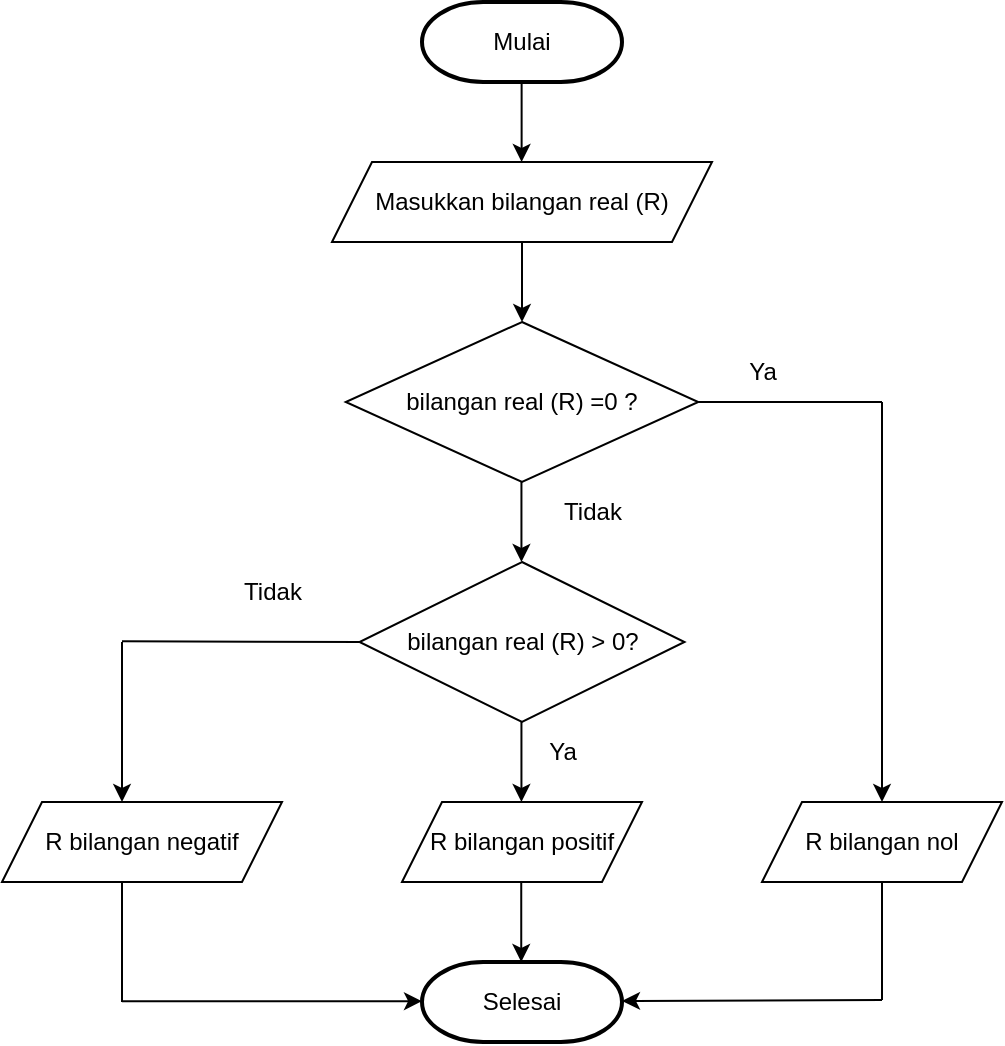 <mxfile version="23.1.0" type="device">
  <diagram id="C5RBs43oDa-KdzZeNtuy" name="Page-1">
    <mxGraphModel dx="1643" dy="920" grid="1" gridSize="10" guides="1" tooltips="1" connect="1" arrows="1" fold="1" page="1" pageScale="1" pageWidth="827" pageHeight="1169" math="0" shadow="0">
      <root>
        <mxCell id="WIyWlLk6GJQsqaUBKTNV-0" />
        <mxCell id="WIyWlLk6GJQsqaUBKTNV-1" parent="WIyWlLk6GJQsqaUBKTNV-0" />
        <mxCell id="EEPXwLYEKX0KxDSWSZvI-0" value="Mulai" style="strokeWidth=2;html=1;shape=mxgraph.flowchart.terminator;whiteSpace=wrap;" vertex="1" parent="WIyWlLk6GJQsqaUBKTNV-1">
          <mxGeometry x="350" y="120" width="100" height="40" as="geometry" />
        </mxCell>
        <mxCell id="EEPXwLYEKX0KxDSWSZvI-1" value="Masukkan bilangan real (R)" style="shape=parallelogram;perimeter=parallelogramPerimeter;whiteSpace=wrap;html=1;fixedSize=1;" vertex="1" parent="WIyWlLk6GJQsqaUBKTNV-1">
          <mxGeometry x="305" y="200" width="190" height="40" as="geometry" />
        </mxCell>
        <mxCell id="EEPXwLYEKX0KxDSWSZvI-2" value="bilangan real (R) =0 ?" style="rhombus;whiteSpace=wrap;html=1;" vertex="1" parent="WIyWlLk6GJQsqaUBKTNV-1">
          <mxGeometry x="311.88" y="280" width="176.25" height="80" as="geometry" />
        </mxCell>
        <mxCell id="EEPXwLYEKX0KxDSWSZvI-3" value="R bilangan nol" style="shape=parallelogram;perimeter=parallelogramPerimeter;whiteSpace=wrap;html=1;fixedSize=1;" vertex="1" parent="WIyWlLk6GJQsqaUBKTNV-1">
          <mxGeometry x="520" y="520" width="120" height="40" as="geometry" />
        </mxCell>
        <mxCell id="EEPXwLYEKX0KxDSWSZvI-4" value="bilangan real (R) &amp;gt; 0?" style="rhombus;whiteSpace=wrap;html=1;" vertex="1" parent="WIyWlLk6GJQsqaUBKTNV-1">
          <mxGeometry x="318.75" y="400" width="162.5" height="80" as="geometry" />
        </mxCell>
        <mxCell id="EEPXwLYEKX0KxDSWSZvI-5" value="R bilangan positif" style="shape=parallelogram;perimeter=parallelogramPerimeter;whiteSpace=wrap;html=1;fixedSize=1;" vertex="1" parent="WIyWlLk6GJQsqaUBKTNV-1">
          <mxGeometry x="340" y="520" width="120" height="40" as="geometry" />
        </mxCell>
        <mxCell id="EEPXwLYEKX0KxDSWSZvI-6" value="R bilangan negatif" style="shape=parallelogram;perimeter=parallelogramPerimeter;whiteSpace=wrap;html=1;fixedSize=1;" vertex="1" parent="WIyWlLk6GJQsqaUBKTNV-1">
          <mxGeometry x="140" y="520" width="140" height="40" as="geometry" />
        </mxCell>
        <mxCell id="EEPXwLYEKX0KxDSWSZvI-8" value="Selesai" style="strokeWidth=2;html=1;shape=mxgraph.flowchart.terminator;whiteSpace=wrap;" vertex="1" parent="WIyWlLk6GJQsqaUBKTNV-1">
          <mxGeometry x="350" y="600" width="100" height="40" as="geometry" />
        </mxCell>
        <mxCell id="EEPXwLYEKX0KxDSWSZvI-9" value="" style="endArrow=none;html=1;rounded=0;entryX=1;entryY=0.5;entryDx=0;entryDy=0;" edge="1" parent="WIyWlLk6GJQsqaUBKTNV-1" target="EEPXwLYEKX0KxDSWSZvI-2">
          <mxGeometry width="50" height="50" relative="1" as="geometry">
            <mxPoint x="580" y="320" as="sourcePoint" />
            <mxPoint x="460" y="350" as="targetPoint" />
          </mxGeometry>
        </mxCell>
        <mxCell id="EEPXwLYEKX0KxDSWSZvI-10" value="" style="endArrow=none;html=1;rounded=0;entryX=0.5;entryY=1;entryDx=0;entryDy=0;" edge="1" parent="WIyWlLk6GJQsqaUBKTNV-1" target="EEPXwLYEKX0KxDSWSZvI-3">
          <mxGeometry width="50" height="50" relative="1" as="geometry">
            <mxPoint x="580" y="619" as="sourcePoint" />
            <mxPoint x="450" y="619.41" as="targetPoint" />
          </mxGeometry>
        </mxCell>
        <mxCell id="EEPXwLYEKX0KxDSWSZvI-11" value="" style="endArrow=none;html=1;rounded=0;" edge="1" parent="WIyWlLk6GJQsqaUBKTNV-1">
          <mxGeometry width="50" height="50" relative="1" as="geometry">
            <mxPoint x="200" y="560" as="sourcePoint" />
            <mxPoint x="200" y="620" as="targetPoint" />
          </mxGeometry>
        </mxCell>
        <mxCell id="EEPXwLYEKX0KxDSWSZvI-12" value="" style="endArrow=classic;html=1;rounded=0;exitX=0.5;exitY=1;exitDx=0;exitDy=0;entryX=0.5;entryY=0;entryDx=0;entryDy=0;" edge="1" parent="WIyWlLk6GJQsqaUBKTNV-1" source="EEPXwLYEKX0KxDSWSZvI-1" target="EEPXwLYEKX0KxDSWSZvI-2">
          <mxGeometry width="50" height="50" relative="1" as="geometry">
            <mxPoint x="320" y="480" as="sourcePoint" />
            <mxPoint x="370" y="430" as="targetPoint" />
          </mxGeometry>
        </mxCell>
        <mxCell id="EEPXwLYEKX0KxDSWSZvI-13" value="" style="endArrow=classic;html=1;rounded=0;exitX=0.5;exitY=1;exitDx=0;exitDy=0;entryX=0.5;entryY=0;entryDx=0;entryDy=0;" edge="1" parent="WIyWlLk6GJQsqaUBKTNV-1">
          <mxGeometry width="50" height="50" relative="1" as="geometry">
            <mxPoint x="399.81" y="160" as="sourcePoint" />
            <mxPoint x="399.81" y="200" as="targetPoint" />
          </mxGeometry>
        </mxCell>
        <mxCell id="EEPXwLYEKX0KxDSWSZvI-14" value="" style="endArrow=classic;html=1;rounded=0;exitX=0.5;exitY=1;exitDx=0;exitDy=0;entryX=0.5;entryY=0;entryDx=0;entryDy=0;" edge="1" parent="WIyWlLk6GJQsqaUBKTNV-1">
          <mxGeometry width="50" height="50" relative="1" as="geometry">
            <mxPoint x="399.72" y="360" as="sourcePoint" />
            <mxPoint x="399.72" y="400" as="targetPoint" />
          </mxGeometry>
        </mxCell>
        <mxCell id="EEPXwLYEKX0KxDSWSZvI-15" value="" style="endArrow=classic;html=1;rounded=0;exitX=0.5;exitY=1;exitDx=0;exitDy=0;entryX=0.5;entryY=0;entryDx=0;entryDy=0;" edge="1" parent="WIyWlLk6GJQsqaUBKTNV-1">
          <mxGeometry width="50" height="50" relative="1" as="geometry">
            <mxPoint x="399.72" y="480" as="sourcePoint" />
            <mxPoint x="399.72" y="520" as="targetPoint" />
          </mxGeometry>
        </mxCell>
        <mxCell id="EEPXwLYEKX0KxDSWSZvI-16" value="" style="endArrow=classic;html=1;rounded=0;exitX=0.5;exitY=1;exitDx=0;exitDy=0;" edge="1" parent="WIyWlLk6GJQsqaUBKTNV-1">
          <mxGeometry width="50" height="50" relative="1" as="geometry">
            <mxPoint x="200.0" y="440" as="sourcePoint" />
            <mxPoint x="200" y="520" as="targetPoint" />
          </mxGeometry>
        </mxCell>
        <mxCell id="EEPXwLYEKX0KxDSWSZvI-17" value="" style="endArrow=classic;html=1;rounded=0;entryX=0.5;entryY=0;entryDx=0;entryDy=0;" edge="1" parent="WIyWlLk6GJQsqaUBKTNV-1" target="EEPXwLYEKX0KxDSWSZvI-3">
          <mxGeometry width="50" height="50" relative="1" as="geometry">
            <mxPoint x="580" y="320" as="sourcePoint" />
            <mxPoint x="579.5" y="400" as="targetPoint" />
          </mxGeometry>
        </mxCell>
        <mxCell id="EEPXwLYEKX0KxDSWSZvI-18" value="" style="endArrow=none;html=1;rounded=0;entryX=1;entryY=0.5;entryDx=0;entryDy=0;exitX=0;exitY=0.5;exitDx=0;exitDy=0;" edge="1" parent="WIyWlLk6GJQsqaUBKTNV-1" source="EEPXwLYEKX0KxDSWSZvI-4">
          <mxGeometry width="50" height="50" relative="1" as="geometry">
            <mxPoint x="292" y="439.62" as="sourcePoint" />
            <mxPoint x="200" y="439.62" as="targetPoint" />
          </mxGeometry>
        </mxCell>
        <mxCell id="EEPXwLYEKX0KxDSWSZvI-19" value="" style="endArrow=classic;html=1;rounded=0;exitX=0.5;exitY=1;exitDx=0;exitDy=0;entryX=0.5;entryY=0;entryDx=0;entryDy=0;" edge="1" parent="WIyWlLk6GJQsqaUBKTNV-1">
          <mxGeometry width="50" height="50" relative="1" as="geometry">
            <mxPoint x="399.62" y="560" as="sourcePoint" />
            <mxPoint x="399.62" y="600" as="targetPoint" />
          </mxGeometry>
        </mxCell>
        <mxCell id="EEPXwLYEKX0KxDSWSZvI-20" value="" style="endArrow=classic;html=1;rounded=0;exitX=0.5;exitY=1;exitDx=0;exitDy=0;entryX=0;entryY=0.5;entryDx=0;entryDy=0;entryPerimeter=0;" edge="1" parent="WIyWlLk6GJQsqaUBKTNV-1">
          <mxGeometry width="50" height="50" relative="1" as="geometry">
            <mxPoint x="200.0" y="619.57" as="sourcePoint" />
            <mxPoint x="350" y="619.57" as="targetPoint" />
          </mxGeometry>
        </mxCell>
        <mxCell id="EEPXwLYEKX0KxDSWSZvI-21" value="" style="endArrow=classic;html=1;rounded=0;entryX=0;entryY=0.5;entryDx=0;entryDy=0;entryPerimeter=0;" edge="1" parent="WIyWlLk6GJQsqaUBKTNV-1">
          <mxGeometry width="50" height="50" relative="1" as="geometry">
            <mxPoint x="580" y="619" as="sourcePoint" />
            <mxPoint x="450" y="619.47" as="targetPoint" />
          </mxGeometry>
        </mxCell>
        <mxCell id="EEPXwLYEKX0KxDSWSZvI-22" value="Ya" style="text;html=1;align=center;verticalAlign=middle;resizable=0;points=[];autosize=1;strokeColor=none;fillColor=none;" vertex="1" parent="WIyWlLk6GJQsqaUBKTNV-1">
          <mxGeometry x="500" y="290" width="40" height="30" as="geometry" />
        </mxCell>
        <mxCell id="EEPXwLYEKX0KxDSWSZvI-23" value="Ya" style="text;html=1;align=center;verticalAlign=middle;resizable=0;points=[];autosize=1;strokeColor=none;fillColor=none;" vertex="1" parent="WIyWlLk6GJQsqaUBKTNV-1">
          <mxGeometry x="400" y="480" width="40" height="30" as="geometry" />
        </mxCell>
        <mxCell id="EEPXwLYEKX0KxDSWSZvI-24" value="Tidak" style="text;html=1;align=center;verticalAlign=middle;resizable=0;points=[];autosize=1;strokeColor=none;fillColor=none;" vertex="1" parent="WIyWlLk6GJQsqaUBKTNV-1">
          <mxGeometry x="250" y="400" width="50" height="30" as="geometry" />
        </mxCell>
        <mxCell id="EEPXwLYEKX0KxDSWSZvI-25" value="Tidak" style="text;html=1;align=center;verticalAlign=middle;resizable=0;points=[];autosize=1;strokeColor=none;fillColor=none;" vertex="1" parent="WIyWlLk6GJQsqaUBKTNV-1">
          <mxGeometry x="410" y="360" width="50" height="30" as="geometry" />
        </mxCell>
      </root>
    </mxGraphModel>
  </diagram>
</mxfile>
